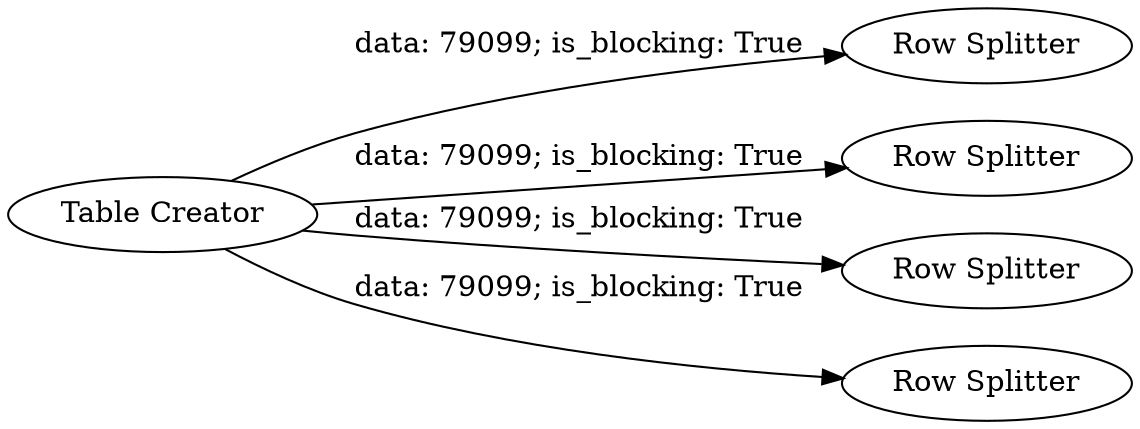 digraph {
	"-8253354783572996190_6" [label="Row Splitter"]
	"-8253354783572996190_9" [label="Row Splitter"]
	"-8253354783572996190_7" [label="Row Splitter"]
	"-8253354783572996190_8" [label="Row Splitter"]
	"-8253354783572996190_1" [label="Table Creator"]
	"-8253354783572996190_1" -> "-8253354783572996190_7" [label="data: 79099; is_blocking: True"]
	"-8253354783572996190_1" -> "-8253354783572996190_8" [label="data: 79099; is_blocking: True"]
	"-8253354783572996190_1" -> "-8253354783572996190_9" [label="data: 79099; is_blocking: True"]
	"-8253354783572996190_1" -> "-8253354783572996190_6" [label="data: 79099; is_blocking: True"]
	rankdir=LR
}
